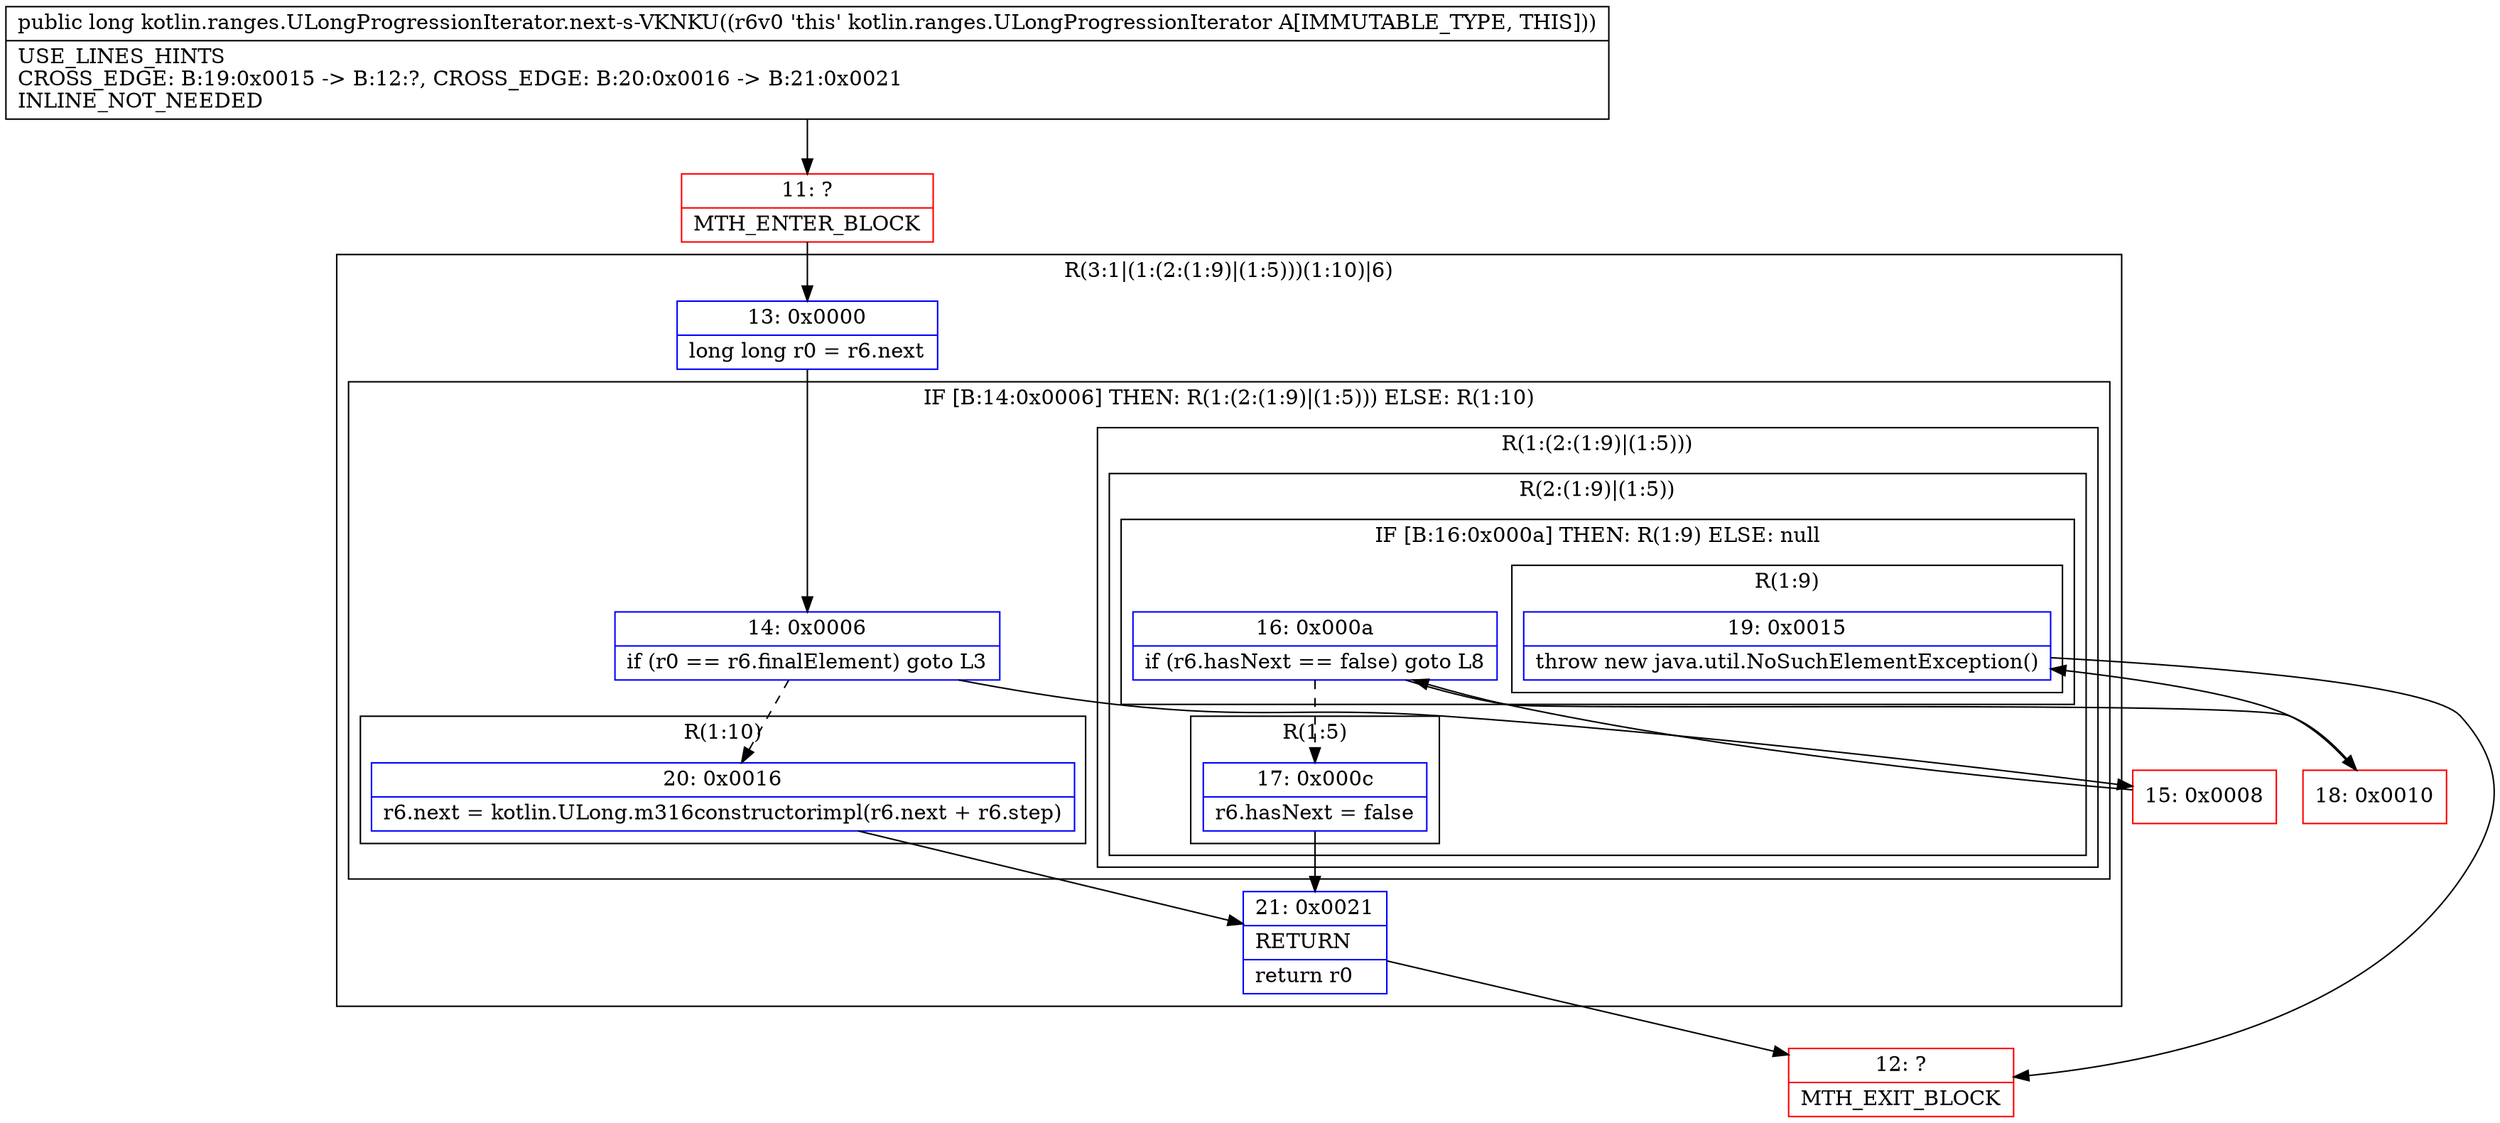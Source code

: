 digraph "CFG forkotlin.ranges.ULongProgressionIterator.next\-s\-VKNKU()J" {
subgraph cluster_Region_1170302180 {
label = "R(3:1|(1:(2:(1:9)|(1:5)))(1:10)|6)";
node [shape=record,color=blue];
Node_13 [shape=record,label="{13\:\ 0x0000|long long r0 = r6.next\l}"];
subgraph cluster_IfRegion_2049139956 {
label = "IF [B:14:0x0006] THEN: R(1:(2:(1:9)|(1:5))) ELSE: R(1:10)";
node [shape=record,color=blue];
Node_14 [shape=record,label="{14\:\ 0x0006|if (r0 == r6.finalElement) goto L3\l}"];
subgraph cluster_Region_406752734 {
label = "R(1:(2:(1:9)|(1:5)))";
node [shape=record,color=blue];
subgraph cluster_Region_648687148 {
label = "R(2:(1:9)|(1:5))";
node [shape=record,color=blue];
subgraph cluster_IfRegion_239420380 {
label = "IF [B:16:0x000a] THEN: R(1:9) ELSE: null";
node [shape=record,color=blue];
Node_16 [shape=record,label="{16\:\ 0x000a|if (r6.hasNext == false) goto L8\l}"];
subgraph cluster_Region_766207419 {
label = "R(1:9)";
node [shape=record,color=blue];
Node_19 [shape=record,label="{19\:\ 0x0015|throw new java.util.NoSuchElementException()\l}"];
}
}
subgraph cluster_Region_1092050349 {
label = "R(1:5)";
node [shape=record,color=blue];
Node_17 [shape=record,label="{17\:\ 0x000c|r6.hasNext = false\l}"];
}
}
}
subgraph cluster_Region_918274285 {
label = "R(1:10)";
node [shape=record,color=blue];
Node_20 [shape=record,label="{20\:\ 0x0016|r6.next = kotlin.ULong.m316constructorimpl(r6.next + r6.step)\l}"];
}
}
Node_21 [shape=record,label="{21\:\ 0x0021|RETURN\l|return r0\l}"];
}
Node_11 [shape=record,color=red,label="{11\:\ ?|MTH_ENTER_BLOCK\l}"];
Node_15 [shape=record,color=red,label="{15\:\ 0x0008}"];
Node_12 [shape=record,color=red,label="{12\:\ ?|MTH_EXIT_BLOCK\l}"];
Node_18 [shape=record,color=red,label="{18\:\ 0x0010}"];
MethodNode[shape=record,label="{public long kotlin.ranges.ULongProgressionIterator.next\-s\-VKNKU((r6v0 'this' kotlin.ranges.ULongProgressionIterator A[IMMUTABLE_TYPE, THIS]))  | USE_LINES_HINTS\lCROSS_EDGE: B:19:0x0015 \-\> B:12:?, CROSS_EDGE: B:20:0x0016 \-\> B:21:0x0021\lINLINE_NOT_NEEDED\l}"];
MethodNode -> Node_11;Node_13 -> Node_14;
Node_14 -> Node_15;
Node_14 -> Node_20[style=dashed];
Node_16 -> Node_17[style=dashed];
Node_16 -> Node_18;
Node_19 -> Node_12;
Node_17 -> Node_21;
Node_20 -> Node_21;
Node_21 -> Node_12;
Node_11 -> Node_13;
Node_15 -> Node_16;
Node_18 -> Node_19;
}

